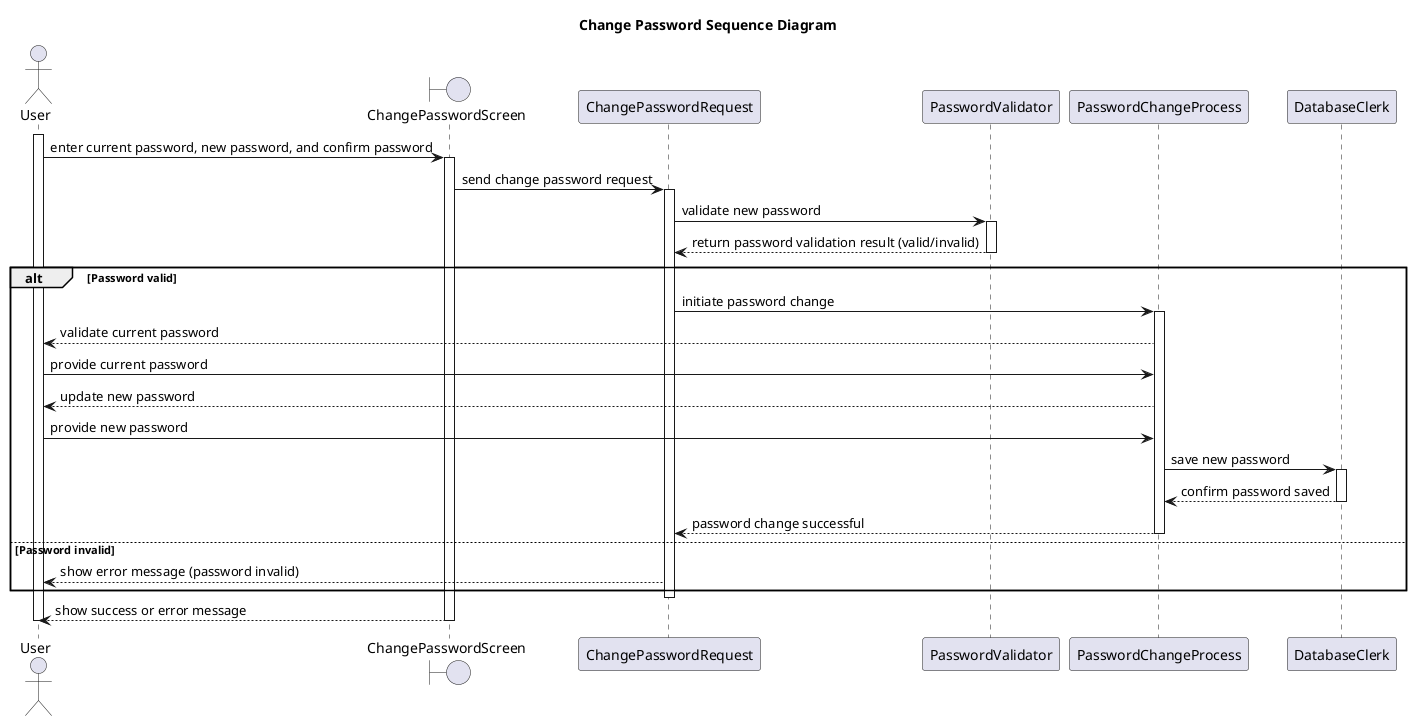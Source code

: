 @startuml ChangePasswordSequenceDiagram
skinparam classAttributeIconSize 0
Title Change Password Sequence Diagram
'Character	Visibility
'-			private
'#			protected
'~			package private
'+			public

'Extension	<|--	Quan hệ mở rộng từ (là extends hoặc implements nhưng ko có annotations trong code)
'Composition	*--	 Quan hệ gắn kết chặt chẽ : part - of
'Aggregation	o--	Quan hệ liên kết giữa hai thực thể : use, has

' Include các file vào trong file để sử dụng'
actor User as u
boundary ChangePasswordScreen as cps
participant ChangePasswordRequest as cpr
participant PasswordValidator as pv
participant PasswordChangeProcess as pcp
participant DatabaseClerk as db

activate u
u -> cps : enter current password, new password, and confirm password
activate cps
cps -> cpr : send change password request
activate cpr
cpr -> pv : validate new password
activate pv
pv --> cpr : return password validation result (valid/invalid)
deactivate pv
alt Password valid
    cpr -> pcp : initiate password change
    activate pcp
    pcp --> u : validate current password
    u -> pcp : provide current password
    pcp --> u : update new password
    u -> pcp : provide new password
    pcp -> db : save new password
    activate db
    db --> pcp : confirm password saved
    deactivate db
    pcp --> cpr : password change successful
    deactivate pcp
else Password invalid
    cpr --> u : show error message (password invalid)
end
deactivate cpr
cps --> u : show success or error message
deactivate cps
deactivate u

@enduml


